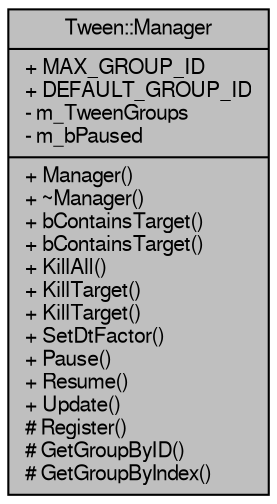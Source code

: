 digraph "Tween::Manager"
{
  bgcolor="transparent";
  edge [fontname="FreeSans",fontsize="10",labelfontname="FreeSans",labelfontsize="10"];
  node [fontname="FreeSans",fontsize="10",shape=record];
  Node1 [label="{Tween::Manager\n|+ MAX_GROUP_ID\l+ DEFAULT_GROUP_ID\l- m_TweenGroups\l- m_bPaused\l|+ Manager()\l+ ~Manager()\l+ bContainsTarget()\l+ bContainsTarget()\l+ KillAll()\l+ KillTarget()\l+ KillTarget()\l+ SetDtFactor()\l+ Pause()\l+ Resume()\l+ Update()\l# Register()\l# GetGroupByID()\l# GetGroupByIndex()\l}",height=0.2,width=0.4,color="black", fillcolor="grey75", style="filled" fontcolor="black"];
}
